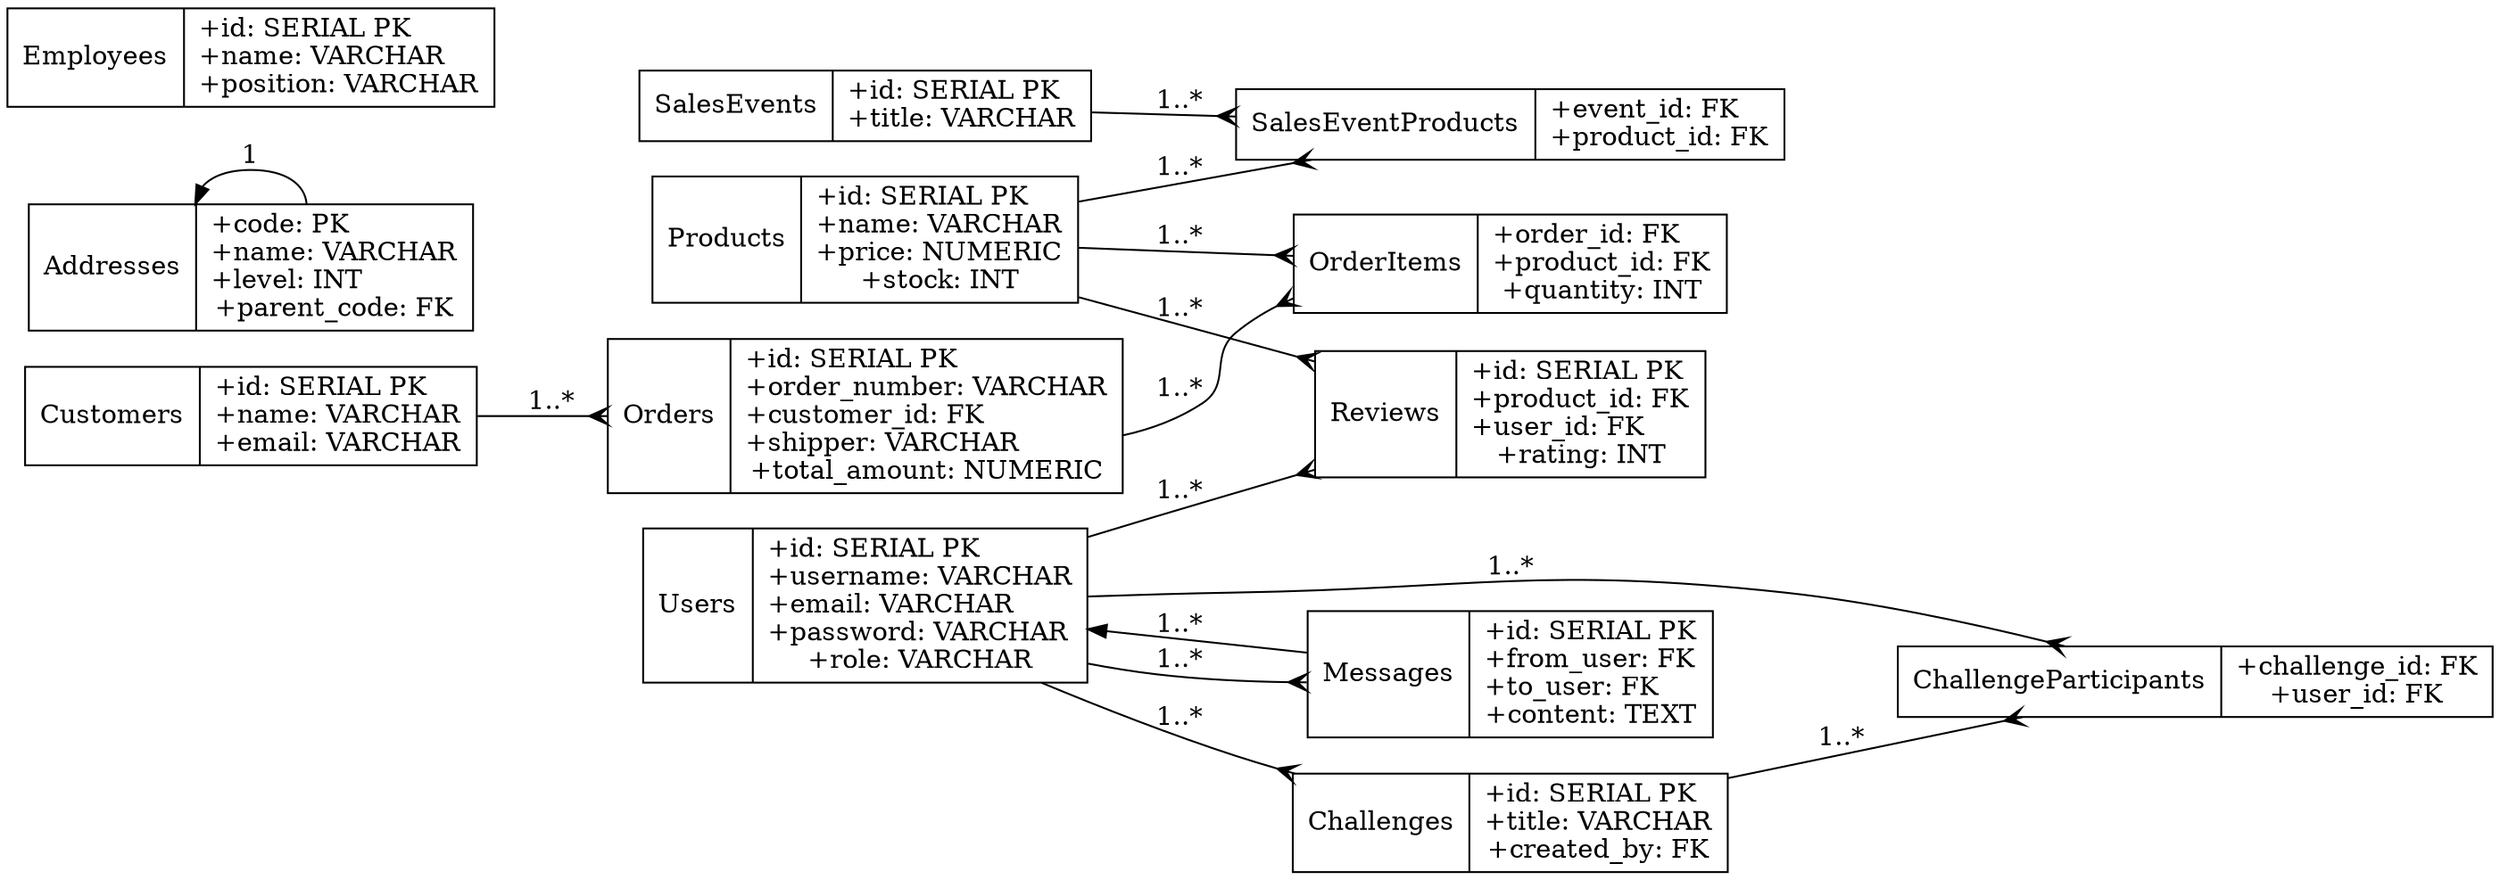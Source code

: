 digraph ERD {
  rankdir=LR;
  node [shape=record];
  Users [label="{Users|+id: SERIAL PK\l+username: VARCHAR\l+email: VARCHAR\l+password: VARCHAR\l+role: VARCHAR}"];
  Products [label="{Products|+id: SERIAL PK\l+name: VARCHAR\l+price: NUMERIC\l+stock: INT}"];
  Customers [label="{Customers|+id: SERIAL PK\l+name: VARCHAR\l+email: VARCHAR}"];
  Orders [label="{Orders|+id: SERIAL PK\l+order_number: VARCHAR\l+customer_id: FK\l+shipper: VARCHAR\l+total_amount: NUMERIC}"];
  Addresses [label="{Addresses|+code: PK\l+name: VARCHAR\l+level: INT\l+parent_code: FK}"];
  OrderItems [label="{OrderItems|+order_id: FK\l+product_id: FK\l+quantity: INT}"];
  Reviews [label="{Reviews|+id: SERIAL PK\l+product_id: FK\l+user_id: FK\l+rating: INT}"];
  SalesEvents [label="{SalesEvents|+id: SERIAL PK\l+title: VARCHAR}"];
  SalesEventProducts [label="{SalesEventProducts|+event_id: FK\l+product_id: FK}"];
  Challenges [label="{Challenges|+id: SERIAL PK\l+title: VARCHAR\l+created_by: FK}"];
  ChallengeParticipants [label="{ChallengeParticipants|+challenge_id: FK\l+user_id: FK}"];
  Employees [label="{Employees|+id: SERIAL PK\l+name: VARCHAR\l+position: VARCHAR}"];
  Messages [label="{Messages|+id: SERIAL PK\l+from_user: FK\l+to_user: FK\l+content: TEXT}"];

  Customers -> Orders [label="1..*", arrowhead=crow];
  Orders -> OrderItems [label="1..*", arrowhead=crow];
  Products -> OrderItems [label="1..*", arrowhead=crow];
  Products -> Reviews [label="1..*", arrowhead=crow];
  Users -> Reviews [label="1..*", arrowhead=crow];
  Users -> Messages [label="1..*", arrowhead=crow];
  Users -> Messages [label="1..*", dir=back];
  Addresses -> Addresses [label="1", dir=back, arrowhead=crow];
  SalesEvents -> SalesEventProducts [label="1..*", arrowhead=crow];
  Products -> SalesEventProducts [label="1..*", arrowhead=crow];
  Users -> Challenges [label="1..*", arrowhead=crow];
  Challenges -> ChallengeParticipants [label="1..*", arrowhead=crow];
  Users -> ChallengeParticipants [label="1..*", arrowhead=crow];
}
